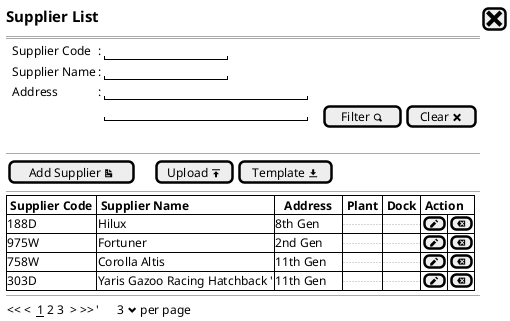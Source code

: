 @startsalt
{
  <size:15><b>Supplier List |[<size:25><&x>]|*
  ==
  {
      .|Supplier Code  |: |"               "|*
      .|Supplier Name  |: |"               "|*
      .|Address        |: |"                         "|*      
      .|.              |. |"                         "|.|.|[Filter <&magnifying-glass>]| [Clear <&x>]|*      
  }
  .
  --
  {
  [Add Supplier <&document>]|.|.|.|[Upload <&data-transfer-upload>]| [Template <&data-transfer-download>]|* 
  }
  --
  {#
    |<b> Supplier Code |<b> Supplier Name           |<b>   Address   |<b> Plant  |<b> Dock |<b> Action |*|*|*
    |  188D         | Hilux                         | 8th Gen        |..         | ..      |[<&pencil>]|[<&delete>]|*
    |  975W         | Fortuner                      | 2nd Gen        |..         | ..      |[<&pencil>]|[<&delete>]|*
    |  758W         | Corolla Altis                 | 11th Gen       |..         | ..      |[<&pencil>]|[<&delete>]|*
    |  303D         | Yaris Gazoo Racing Hatchback '| 11th Gen       |..         | ..      |[<&pencil>]|[<&delete>]|*
  }
  --
  {
  << <  __1__ 2 3  > >>  |'      3 <&chevron-bottom> per page |*
  }

}
@endsalt
